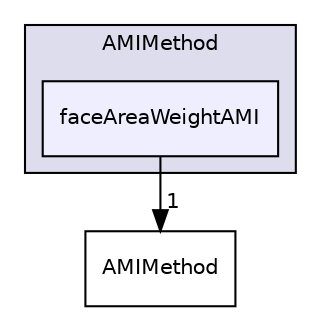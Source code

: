 digraph "src/meshTools/AMIInterpolation/AMIInterpolation/AMIMethod/faceAreaWeightAMI" {
  bgcolor=transparent;
  compound=true
  node [ fontsize="10", fontname="Helvetica"];
  edge [ labelfontsize="10", labelfontname="Helvetica"];
  subgraph clusterdir_ae2d92df690883ffa2776ae6ca73d07f {
    graph [ bgcolor="#ddddee", pencolor="black", label="AMIMethod" fontname="Helvetica", fontsize="10", URL="dir_ae2d92df690883ffa2776ae6ca73d07f.html"]
  dir_c23e4713d3f832484a4a5ab10f68d109 [shape=box, label="faceAreaWeightAMI", style="filled", fillcolor="#eeeeff", pencolor="black", URL="dir_c23e4713d3f832484a4a5ab10f68d109.html"];
  }
  dir_ab8d48b795ec09a4d7d6714f080de9a7 [shape=box label="AMIMethod" URL="dir_ab8d48b795ec09a4d7d6714f080de9a7.html"];
  dir_c23e4713d3f832484a4a5ab10f68d109->dir_ab8d48b795ec09a4d7d6714f080de9a7 [headlabel="1", labeldistance=1.5 headhref="dir_001761_001759.html"];
}
